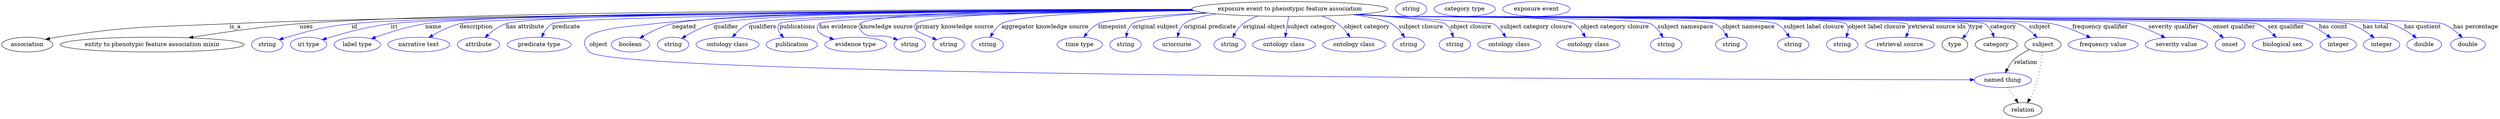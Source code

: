 digraph {
	graph [bb="0,0,6093.4,283"];
	node [label="\N"];
	"exposure event to phenotypic feature association"	[height=0.5,
		label="exposure event to phenotypic feature association",
		pos="3143.4,265",
		width=6.6439];
	association	[height=0.5,
		pos="62.394,178",
		width=1.7332];
	"exposure event to phenotypic feature association" -> association	[label=is_a,
		lp="570.39,221.5",
		pos="e,107.12,190.68 2905.9,262.75 2356.2,259.54 1009.2,249.75 556.39,229 368.46,220.39 320.27,225.03 134.39,196 128.7,195.11 122.8,194.01 \
116.93,192.8"];
	"entity to phenotypic feature association mixin"	[height=0.5,
		pos="367.39,178",
		width=6.2286];
	"exposure event to phenotypic feature association" -> "entity to phenotypic feature association mixin"	[label=uses,
		lp="743.89,221.5",
		pos="e,456.94,194.57 2904.2,264.3 2380.4,264.33 1144.9,260.89 727.39,229 638.91,222.24 539,207.82 466.92,196.19"];
	id	[color=blue,
		height=0.5,
		label=string,
		pos="648.39,178",
		width=1.0652];
	"exposure event to phenotypic feature association" -> id	[color=blue,
		label=id,
		lp="861.39,221.5",
		pos="e,677.38,189.97 2905.7,262.93 2360.9,260.12 1053.7,251.13 854.39,229 783.1,221.08 765.47,215.35 696.39,196 693.29,195.13 690.09,\
194.16 686.89,193.14",
		style=solid];
	iri	[color=blue,
		height=0.5,
		label="iri type",
		pos="749.39,178",
		width=1.2277];
	"exposure event to phenotypic feature association" -> iri	[color=blue,
		label=iri,
		lp="958.39,221.5",
		pos="e,782.7,190.04 2905.6,262.94 2377.8,260.19 1139.9,251.41 950.39,229 894.92,222.44 832.76,205.43 792.46,193.07",
		style=solid];
	name	[color=blue,
		height=0.5,
		label="label type",
		pos="868.39,178",
		width=1.5707];
	"exposure event to phenotypic feature association" -> name	[color=blue,
		label=name,
		lp="1054.4,221.5",
		pos="e,902.72,192.39 2904.5,263.74 2391.2,262.65 1214.6,257.08 1034.4,229 992.08,222.41 945.52,207.7 912.51,195.93",
		style=solid];
	description	[color=blue,
		height=0.5,
		label="narrative text",
		pos="1018.4,178",
		width=2.0943];
	"exposure event to phenotypic feature association" -> description	[color=blue,
		label=description,
		lp="1157.9,221.5",
		pos="e,1042.8,195.27 2905.8,262.73 2389.1,259.58 1202.7,250.1 1117.4,229 1094.1,223.24 1070,211.24 1051.5,200.44",
		style=solid];
	"has attribute"	[color=blue,
		height=0.5,
		label=attribute,
		pos="1163.4,178",
		width=1.4443];
	"exposure event to phenotypic feature association" -> "has attribute"	[color=blue,
		label="has attribute",
		lp="1277.4,221.5",
		pos="e,1179,195.21 2904.8,263.52 2409.3,261.99 1308.2,255.61 1230.4,229 1214.2,223.46 1198.7,212.43 1186.7,202.14",
		style=solid];
	predicate	[color=blue,
		height=0.5,
		label="predicate type",
		pos="1311.4,178",
		width=2.1665];
	"exposure event to phenotypic feature association" -> predicate	[color=blue,
		label=predicate,
		lp="1377.4,221.5",
		pos="e,1317.4,196.15 2906.9,262.28 2426.1,258.41 1377,247.81 1343.4,229 1334,223.71 1326.9,214.35 1321.8,205.15",
		style=solid];
	object	[color=blue,
		height=0.5,
		label="named thing",
		pos="4884.4,91",
		width=1.9318];
	"exposure event to phenotypic feature association" -> object	[color=blue,
		label=object,
		lp="1456.4,178",
		pos="e,4814.9,92.033 2904.5,264 2534.1,263.09 1838.1,257.47 1591.4,229 1515.7,220.26 1381,214.42 1434.4,160 1495.4,97.817 4293.3,92.495 \
4804.6,92.042",
		style=solid];
	negated	[color=blue,
		height=0.5,
		label=boolean,
		pos="1534.4,178",
		width=1.2999];
	"exposure event to phenotypic feature association" -> negated	[color=blue,
		label=negated,
		lp="1664.4,221.5",
		pos="e,1557.3,194.01 2904.4,264.13 2510.1,263.5 1754.7,258.39 1635.4,229 1610.8,222.94 1585.2,210.22 1566,199.12",
		style=solid];
	qualifier	[color=blue,
		height=0.5,
		label=string,
		pos="1637.4,178",
		width=1.0652];
	"exposure event to phenotypic feature association" -> qualifier	[color=blue,
		label=qualifier,
		lp="1766.4,221.5",
		pos="e,1658.7,193.28 2904.4,263.78 2532.4,262.56 1846,256.56 1736.4,229 1711.8,222.83 1686.4,209.81 1667.4,198.6",
		style=solid];
	qualifiers	[color=blue,
		height=0.5,
		label="ontology class",
		pos="1770.4,178",
		width=2.1304];
	"exposure event to phenotypic feature association" -> qualifiers	[color=blue,
		label=qualifiers,
		lp="1855.9,221.5",
		pos="e,1782.4,195.83 2907,262.15 2540.3,258.65 1871.4,249.49 1822.4,229 1809.4,223.59 1797.9,213.33 1788.9,203.51",
		style=solid];
	publications	[color=blue,
		height=0.5,
		label=publication,
		pos="1927.4,178",
		width=1.7332];
	"exposure event to phenotypic feature association" -> publications	[color=blue,
		label=publications,
		lp="1941.4,221.5",
		pos="e,1907.5,195.15 2908.7,261.5 2552.6,257.15 1914.8,246.87 1897.4,229 1890,221.37 1893.7,211.56 1900.7,202.66",
		style=solid];
	"has evidence"	[color=blue,
		height=0.5,
		label="evidence type",
		pos="2083.4,178",
		width=2.0943];
	"exposure event to phenotypic feature association" -> "has evidence"	[color=blue,
		label="has evidence",
		lp="2040.9,221.5",
		pos="e,2030.1,190.82 2910.1,260.93 2578.8,256.01 2010.1,245.22 1994.4,229 1980,214.13 1997.3,202.41 2020.3,194.07",
		style=solid];
	"knowledge source"	[color=blue,
		height=0.5,
		label=string,
		pos="2215.4,178",
		width=1.0652];
	"exposure event to phenotypic feature association" -> "knowledge source"	[color=blue,
		label="knowledge source",
		lp="2158.9,221.5",
		pos="e,2186.4,189.8 2904.1,264.31 2603.2,263.5 2122.1,257.68 2094.4,229 2089.8,224.21 2090.3,219.25 2094.4,214 2115,187.69 2135.4,205.59 \
2167.4,196 2170.5,195.07 2173.7,194.07 2176.9,193.02",
		style=solid];
	"primary knowledge source"	[color=blue,
		height=0.5,
		label=string,
		pos="2310.4,178",
		width=1.0652];
	"exposure event to phenotypic feature association" -> "primary knowledge source"	[color=blue,
		label="primary knowledge source",
		lp="2325.4,221.5",
		pos="e,2281.3,189.93 2905.6,262.98 2642.9,260.64 2253.6,253.11 2230.4,229 2225.8,224.2 2226.7,219.58 2230.4,214 2233,209.97 2252.8,201.3 \
2272,193.6",
		style=solid];
	"aggregator knowledge source"	[color=blue,
		height=0.5,
		label=string,
		pos="2405.4,178",
		width=1.0652];
	"exposure event to phenotypic feature association" -> "aggregator knowledge source"	[color=blue,
		label="aggregator knowledge source",
		lp="2545.9,221.5",
		pos="e,2412.1,196.06 2906,262.59 2717.8,259.74 2479.7,251.64 2439.4,229 2429.8,223.6 2422.3,214.22 2416.9,205.03",
		style=solid];
	timepoint	[color=blue,
		height=0.5,
		label="time type",
		pos="2630.4,178",
		width=1.5346];
	"exposure event to phenotypic feature association" -> timepoint	[color=blue,
		label=timepoint,
		lp="2710.4,221.5",
		pos="e,2640.7,196.06 2938.3,255.71 2823.9,249.83 2699.6,240.88 2675.4,229 2664,223.43 2654.2,213.62 2646.7,204.17",
		style=solid];
	"original subject"	[color=blue,
		height=0.5,
		label=string,
		pos="2742.4,178",
		width=1.0652];
	"exposure event to phenotypic feature association" -> "original subject"	[color=blue,
		label="original subject",
		lp="2815.4,221.5",
		pos="e,2743.6,196.09 2943,255.14 2858.1,249.64 2774.9,241.24 2759.4,229 2752.2,223.37 2748.1,214.6 2745.7,205.97",
		style=solid];
	"original predicate"	[color=blue,
		height=0.5,
		label=uriorcurie,
		pos="2867.4,178",
		width=1.5887];
	"exposure event to phenotypic feature association" -> "original predicate"	[color=blue,
		label="original predicate",
		lp="2948.9,221.5",
		pos="e,2869.1,196.46 2963.8,253.04 2929.2,247.86 2899.3,240.23 2885.4,229 2878.4,223.33 2874.1,214.7 2871.5,206.2",
		style=solid];
	"original object"	[color=blue,
		height=0.5,
		label=string,
		pos="2996.4,178",
		width=1.0652];
	"exposure event to phenotypic feature association" -> "original object"	[color=blue,
		label="original object",
		lp="3080.9,221.5",
		pos="e,3003.9,196.07 3065.4,247.98 3052.6,243.2 3040.1,237 3029.4,229 3021,222.71 3014.1,213.6 3008.8,204.89",
		style=solid];
	"subject category"	[color=blue,
		height=0.5,
		label="ontology class",
		pos="3129.4,178",
		width=2.1304];
	"exposure event to phenotypic feature association" -> "subject category"	[color=blue,
		label="subject category",
		lp="3196.9,221.5",
		pos="e,3132.2,196.18 3140.6,246.8 3138.6,235.16 3136.1,219.55 3133.9,206.24",
		style=solid];
	"object category"	[color=blue,
		height=0.5,
		label="ontology class",
		pos="3300.4,178",
		width=2.1304];
	"exposure event to phenotypic feature association" -> "object category"	[color=blue,
		label="object category",
		lp="3331.9,221.5",
		pos="e,3290.5,196.09 3221.3,247.93 3235,243.13 3248.6,236.94 3260.4,229 3269.9,222.59 3278.2,213.24 3284.8,204.35",
		style=solid];
	"subject closure"	[color=blue,
		height=0.5,
		label=string,
		pos="3433.4,178",
		width=1.0652];
	"exposure event to phenotypic feature association" -> "subject closure"	[color=blue,
		label="subject closure",
		lp="3463.9,221.5",
		pos="e,3423.9,195.75 3297.1,251.21 3337.2,245.91 3373.9,238.67 3391.4,229 3402,223.11 3411.1,213.39 3418.1,204.07",
		style=solid];
	"object closure"	[color=blue,
		height=0.5,
		label=string,
		pos="3546.4,178",
		width=1.0652];
	"exposure event to phenotypic feature association" -> "object closure"	[color=blue,
		label="object closure",
		lp="3585.4,221.5",
		pos="e,3542.8,196.24 3311.5,252.18 3408.5,244.73 3513.2,235.36 3522.4,229 3530.3,223.49 3535.7,214.62 3539.4,205.88",
		style=solid];
	"subject category closure"	[color=blue,
		height=0.5,
		label="ontology class",
		pos="3679.4,178",
		width=2.1304];
	"exposure event to phenotypic feature association" -> "subject category closure"	[color=blue,
		label="subject category closure",
		lp="3744.9,221.5",
		pos="e,3670.7,196.04 3313.9,252.36 3456.7,242.56 3637.5,229.97 3639.4,229 3649.8,223.52 3658.5,213.99 3665.1,204.72",
		style=solid];
	"object category closure"	[color=blue,
		height=0.5,
		label="ontology class",
		pos="3872.4,178",
		width=2.1304];
	"exposure event to phenotypic feature association" -> "object category closure"	[color=blue,
		label="object category closure",
		lp="3936.9,221.5",
		pos="e,3865,196.12 3309.4,252.02 3337.1,250.21 3365.6,248.46 3392.4,247 3441.7,244.32 3792.9,252.4 3836.4,229 3846.4,223.62 3854.3,214.11 \
3860.1,204.82",
		style=solid];
	"subject namespace"	[color=blue,
		height=0.5,
		label=string,
		pos="4062.4,178",
		width=1.0652];
	"exposure event to phenotypic feature association" -> "subject namespace"	[color=blue,
		label="subject namespace",
		lp="4109.4,221.5",
		pos="e,4054.7,195.7 3307.4,251.87 3335.7,250.04 3364.9,248.33 3392.4,247 3427.5,245.3 3993.2,245.05 4024.4,229 4034.8,223.64 4043.2,213.95 \
4049.4,204.52",
		style=solid];
	"object namespace"	[color=blue,
		height=0.5,
		label=string,
		pos="4221.4,178",
		width=1.0652];
	"exposure event to phenotypic feature association" -> "object namespace"	[color=blue,
		label="object namespace",
		lp="4263.4,221.5",
		pos="e,4213.1,195.75 3306.4,251.81 3335,249.97 3364.6,248.27 3392.4,247 3436.2,245.01 4142.1,248.44 4181.4,229 4192.2,223.64 4201.1,213.82 \
4207.7,204.28",
		style=solid];
	"subject label closure"	[color=blue,
		height=0.5,
		label=string,
		pos="4372.4,178",
		width=1.0652];
	"exposure event to phenotypic feature association" -> "subject label closure"	[color=blue,
		label="subject label closure",
		lp="4423.4,221.5",
		pos="e,4363.8,195.78 3305.7,251.76 3334.6,249.92 3364.4,248.22 3392.4,247 3444.5,244.72 4284.4,251.77 4331.4,229 4342.4,223.67 4351.4,\
213.85 4358.2,204.32",
		style=solid];
	"object label closure"	[color=blue,
		height=0.5,
		label=string,
		pos="4492.4,178",
		width=1.0652];
	"exposure event to phenotypic feature association" -> "object label closure"	[color=blue,
		label="object label closure",
		lp="4576.9,221.5",
		pos="e,4501.8,195.55 3305.4,251.72 3334.4,249.87 3364.3,248.19 3392.4,247 3423.2,245.7 4479.8,250.96 4501.4,229 4507.6,222.7 4507.6,213.66 \
4505.2,205",
		style=solid];
	"retrieval source ids"	[color=blue,
		height=0.5,
		label="retrieval source",
		pos="4633.4,178",
		width=2.347];
	"exposure event to phenotypic feature association" -> "retrieval source ids"	[color=blue,
		label="retrieval source ids",
		lp="4724.9,221.5",
		pos="e,4646.9,195.81 3305.1,251.69 3334.1,249.84 3364.1,248.17 3392.4,247 3409.9,246.28 4638.1,241.44 4650.4,229 4656.8,222.48 4655.6,\
213.44 4651.8,204.83",
		style=solid];
	type	[height=0.5,
		pos="4767.4,178",
		width=0.86659];
	"exposure event to phenotypic feature association" -> type	[color=blue,
		label=type,
		lp="4819.4,221.5",
		pos="e,4785.4,192.88 3304.7,251.68 3333.9,249.82 3364,248.15 3392.4,247 3411.9,246.21 4784.7,242.9 4798.4,229 4806.7,220.63 4801.2,209.66 \
4792.7,200.14",
		style=solid];
	category	[height=0.5,
		pos="4868.4,178",
		width=1.4263];
	"exposure event to phenotypic feature association" -> category	[color=blue,
		label=category,
		lp="4885.9,221.5",
		pos="e,4863.4,196.13 3304.7,251.67 3333.9,249.81 3364,248.14 3392.4,247 3432.6,245.38 4804.7,249.28 4839.4,229 4848.4,223.74 4854.9,214.51 \
4859.4,205.4",
		style=solid];
	subject	[height=0.5,
		pos="4982.4,178",
		width=1.2277];
	"exposure event to phenotypic feature association" -> subject	[color=blue,
		label=subject,
		lp="4974.4,221.5",
		pos="e,4968.2,195.46 3304.4,251.67 3333.7,249.81 3363.9,248.14 3392.4,247 3434.8,245.3 4881.5,243.53 4921.4,229 4936.3,223.57 4950.2,\
212.81 4961,202.66",
		style=solid];
	"frequency qualifier"	[color=blue,
		height=0.5,
		label="frequency value",
		pos="5129.4,178",
		width=2.3651];
	"exposure event to phenotypic feature association" -> "frequency qualifier"	[color=blue,
		label="frequency qualifier",
		lp="5122.4,221.5",
		pos="e,5099,194.84 3304.4,251.66 3333.7,249.8 3363.9,248.13 3392.4,247 3481.9,243.45 4916.5,246.43 5004.4,229 5034.1,223.1 5065.9,210.33 \
5089.9,199.18",
		style=solid];
	"severity qualifier"	[color=blue,
		height=0.5,
		label="severity value",
		pos="5308.4,178",
		width=2.1123];
	"exposure event to phenotypic feature association" -> "severity qualifier"	[color=blue,
		label="severity qualifier",
		lp="5301.4,221.5",
		pos="e,5280.9,194.84 3304.1,251.65 3333.4,249.79 3363.8,248.12 3392.4,247 3492.4,243.09 5096.5,250.03 5194.4,229 5221.6,223.16 5250.2,\
210.57 5272,199.48",
		style=solid];
	"onset qualifier"	[color=blue,
		height=0.5,
		label=onset,
		pos="5438.4,178",
		width=1.011];
	"exposure event to phenotypic feature association" -> "onset qualifier"	[color=blue,
		label="onset qualifier",
		lp="5447.9,221.5",
		pos="e,5422.5,194.3 3304.1,251.63 3333.4,249.77 3363.8,248.1 3392.4,247 3447.2,244.88 5314.1,245.63 5366.4,229 5384.3,223.31 5401.7,211.49 \
5414.9,200.77",
		style=solid];
	"sex qualifier"	[color=blue,
		height=0.5,
		label="biological sex",
		pos="5566.4,178",
		width=2.0401];
	"exposure event to phenotypic feature association" -> "sex qualifier"	[color=blue,
		label="sex qualifier",
		lp="5574.4,221.5",
		pos="e,5551.2,195.98 3303.7,251.64 3333.2,249.77 3363.7,248.1 3392.4,247 3451,244.75 5448.1,248.54 5503.4,229 5518.4,223.68 5532.6,213.15 \
5543.7,203.12",
		style=solid];
	"has count"	[color=blue,
		height=0.5,
		label=integer,
		pos="5702.4,178",
		width=1.2277];
	"exposure event to phenotypic feature association" -> "has count"	[color=blue,
		label="has count",
		lp="5690.4,221.5",
		pos="e,5684.1,194.57 3303.7,251.63 3333.2,249.76 3363.7,248.09 3392.4,247 3454.3,244.64 5562.9,246.32 5622.4,229 5641.8,223.34 5661.2,\
211.47 5676,200.72",
		style=solid];
	"has total"	[color=blue,
		height=0.5,
		label=integer,
		pos="5808.4,178",
		width=1.2277];
	"exposure event to phenotypic feature association" -> "has total"	[color=blue,
		label="has total",
		lp="5793.9,221.5",
		pos="e,5790.4,194.57 3303.7,251.62 3333.2,249.75 3363.7,248.09 3392.4,247 3457.3,244.54 5667.1,247.31 5729.4,229 5748.7,223.33 5767.8,\
211.47 5782.3,200.72",
		style=solid];
	"has quotient"	[color=blue,
		height=0.5,
		label=double,
		pos="5912.4,178",
		width=1.1735];
	"exposure event to phenotypic feature association" -> "has quotient"	[color=blue,
		label="has quotient",
		lp="5908.4,221.5",
		pos="e,5893.7,194.34 3303.7,251.61 3333.2,249.75 3363.7,248.08 3392.4,247 3460,244.44 5764.2,247.37 5829.4,229 5849.6,223.31 5869.8,211.33 \
5885.2,200.51",
		style=solid];
	"has percentage"	[color=blue,
		height=0.5,
		label=double,
		pos="6019.4,178",
		width=1.1735];
	"exposure event to phenotypic feature association" -> "has percentage"	[color=blue,
		label="has percentage",
		lp="6038.4,221.5",
		pos="e,6005.4,195 3303.7,251.6 3333.2,249.74 3363.7,248.08 3392.4,247 3463.6,244.32 5890.3,252.95 5957.4,229 5972.7,223.54 5987,212.56 \
5998,202.28",
		style=solid];
	relation	[height=0.5,
		pos="4933.4,18",
		width=1.2999];
	object -> relation	[pos="e,4921.9,35.705 4896,73.174 4902,64.509 4909.4,53.768 4916,44.141",
		style=dotted];
	association_type	[color=blue,
		height=0.5,
		label=string,
		pos="3439.4,265",
		width=1.0652];
	association_category	[color=blue,
		height=0.5,
		label="category type",
		pos="3570.4,265",
		width=2.0762];
	subject -> object	[label=relation,
		lp="4940.4,134.5",
		pos="e,4890.8,108.97 4949.9,165.59 4937.1,159.94 4923,152.13 4912.4,142 4905.4,135.31 4899.7,126.48 4895.3,118.1"];
	subject -> relation	[pos="e,4944.6,35.828 4981,159.99 4978.9,139.02 4974,102.55 4963.4,73 4959.9,63.258 4954.8,53.189 4949.8,44.423",
		style=dotted];
	"exposure event to phenotypic feature association_subject"	[color=blue,
		height=0.5,
		label="exposure event",
		pos="3745.4,265",
		width=2.2748];
}
